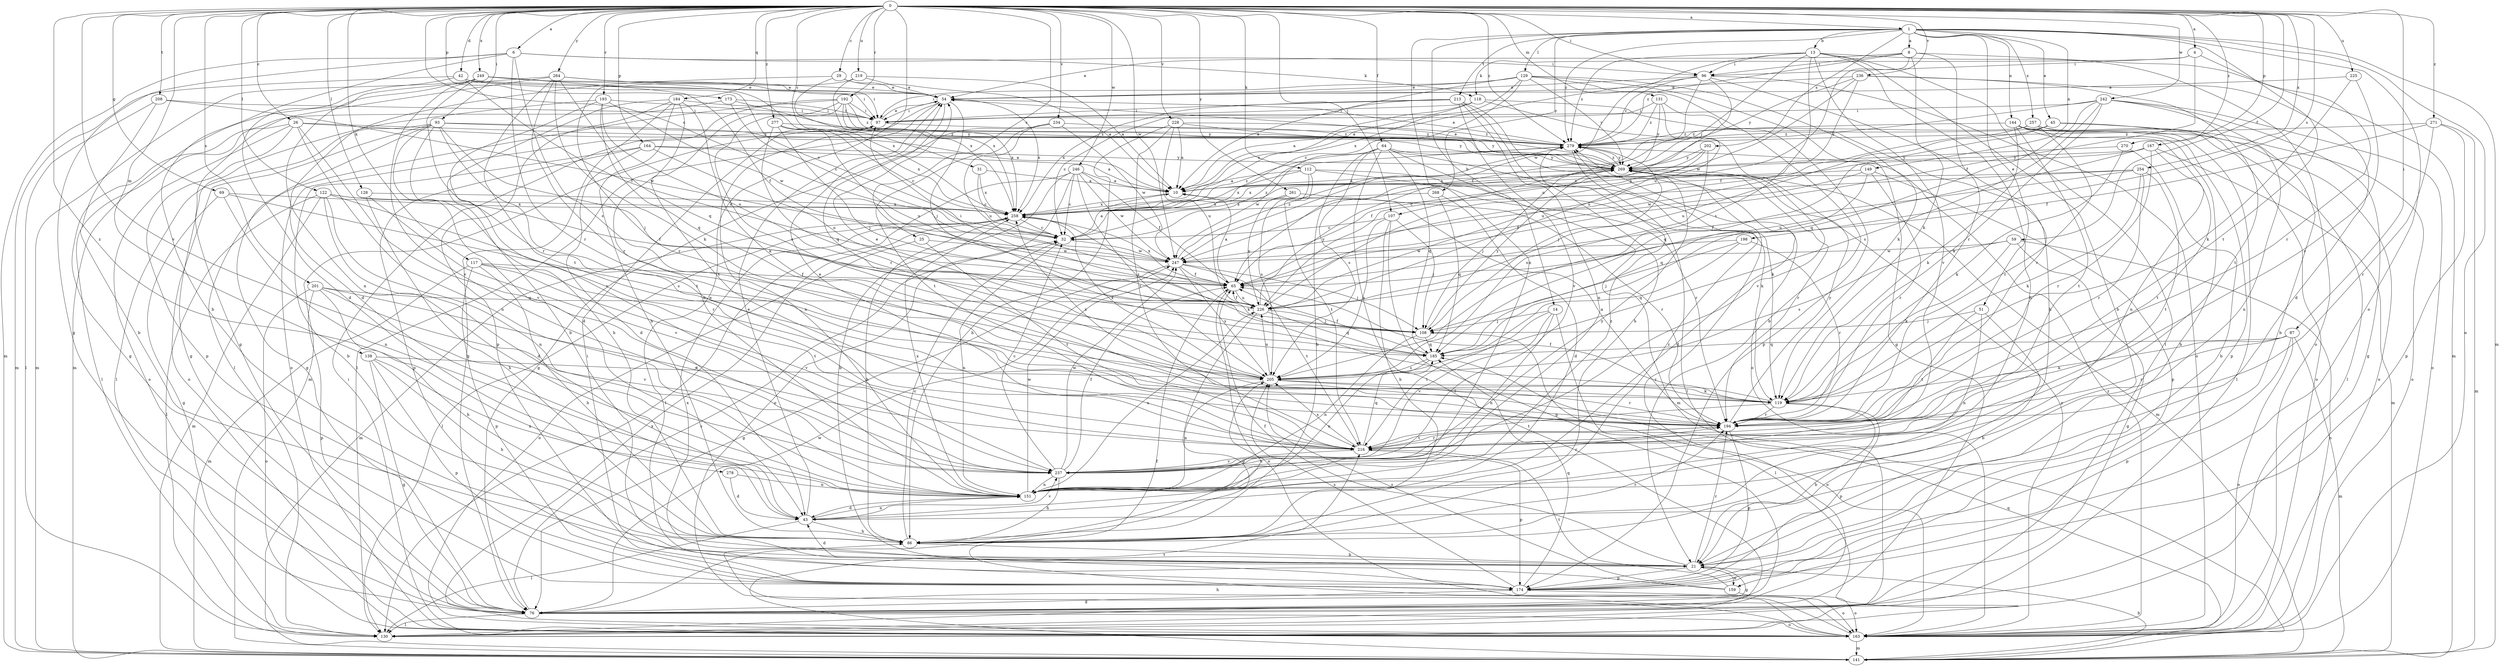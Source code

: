 strict digraph  {
0;
1;
4;
6;
8;
10;
13;
14;
21;
25;
26;
29;
31;
32;
42;
43;
45;
51;
54;
59;
64;
65;
69;
76;
86;
87;
93;
96;
97;
107;
108;
112;
117;
118;
119;
122;
128;
129;
130;
131;
138;
141;
144;
149;
151;
159;
163;
164;
167;
173;
174;
184;
185;
192;
193;
194;
198;
201;
202;
205;
208;
213;
216;
219;
225;
226;
228;
234;
236;
237;
242;
246;
247;
249;
254;
257;
258;
261;
264;
268;
269;
270;
271;
277;
278;
279;
0 -> 1  [label=a];
0 -> 4  [label=a];
0 -> 6  [label=a];
0 -> 25  [label=c];
0 -> 26  [label=c];
0 -> 29  [label=c];
0 -> 31  [label=c];
0 -> 32  [label=c];
0 -> 42  [label=d];
0 -> 59  [label=f];
0 -> 64  [label=f];
0 -> 69  [label=g];
0 -> 87  [label=i];
0 -> 93  [label=i];
0 -> 96  [label=i];
0 -> 107  [label=j];
0 -> 112  [label=k];
0 -> 117  [label=k];
0 -> 122  [label=l];
0 -> 128  [label=l];
0 -> 131  [label=m];
0 -> 138  [label=m];
0 -> 164  [label=p];
0 -> 167  [label=p];
0 -> 173  [label=p];
0 -> 174  [label=p];
0 -> 184  [label=q];
0 -> 192  [label=r];
0 -> 193  [label=r];
0 -> 198  [label=s];
0 -> 201  [label=s];
0 -> 208  [label=t];
0 -> 219  [label=u];
0 -> 225  [label=u];
0 -> 228  [label=v];
0 -> 234  [label=v];
0 -> 236  [label=v];
0 -> 237  [label=v];
0 -> 242  [label=w];
0 -> 246  [label=w];
0 -> 247  [label=w];
0 -> 249  [label=x];
0 -> 254  [label=x];
0 -> 261  [label=y];
0 -> 264  [label=y];
0 -> 270  [label=z];
0 -> 271  [label=z];
0 -> 277  [label=z];
0 -> 278  [label=z];
0 -> 279  [label=z];
1 -> 8  [label=a];
1 -> 13  [label=b];
1 -> 14  [label=b];
1 -> 45  [label=e];
1 -> 51  [label=e];
1 -> 129  [label=l];
1 -> 141  [label=m];
1 -> 144  [label=n];
1 -> 149  [label=n];
1 -> 151  [label=n];
1 -> 159  [label=o];
1 -> 163  [label=o];
1 -> 202  [label=s];
1 -> 213  [label=t];
1 -> 216  [label=t];
1 -> 257  [label=x];
1 -> 268  [label=y];
1 -> 279  [label=z];
4 -> 65  [label=f];
4 -> 96  [label=i];
4 -> 118  [label=k];
4 -> 194  [label=r];
6 -> 21  [label=b];
6 -> 76  [label=g];
6 -> 96  [label=i];
6 -> 118  [label=k];
6 -> 141  [label=m];
6 -> 194  [label=r];
6 -> 205  [label=s];
8 -> 54  [label=e];
8 -> 96  [label=i];
8 -> 119  [label=k];
8 -> 141  [label=m];
8 -> 194  [label=r];
8 -> 226  [label=u];
8 -> 279  [label=z];
10 -> 258  [label=x];
13 -> 21  [label=b];
13 -> 86  [label=h];
13 -> 96  [label=i];
13 -> 107  [label=j];
13 -> 130  [label=l];
13 -> 163  [label=o];
13 -> 205  [label=s];
13 -> 237  [label=v];
13 -> 247  [label=w];
13 -> 279  [label=z];
14 -> 108  [label=j];
14 -> 130  [label=l];
14 -> 151  [label=n];
14 -> 216  [label=t];
14 -> 237  [label=v];
21 -> 43  [label=d];
21 -> 65  [label=f];
21 -> 76  [label=g];
21 -> 174  [label=p];
21 -> 194  [label=r];
21 -> 159  [label=w];
25 -> 163  [label=o];
25 -> 216  [label=t];
25 -> 247  [label=w];
26 -> 130  [label=l];
26 -> 151  [label=n];
26 -> 163  [label=o];
26 -> 174  [label=p];
26 -> 237  [label=v];
26 -> 269  [label=y];
26 -> 279  [label=z];
29 -> 10  [label=a];
29 -> 43  [label=d];
29 -> 54  [label=e];
29 -> 258  [label=x];
31 -> 10  [label=a];
31 -> 32  [label=c];
31 -> 258  [label=x];
32 -> 10  [label=a];
32 -> 151  [label=n];
32 -> 247  [label=w];
32 -> 279  [label=z];
42 -> 32  [label=c];
42 -> 43  [label=d];
42 -> 54  [label=e];
42 -> 65  [label=f];
42 -> 97  [label=i];
42 -> 141  [label=m];
43 -> 54  [label=e];
43 -> 86  [label=h];
43 -> 130  [label=l];
43 -> 151  [label=n];
43 -> 237  [label=v];
45 -> 151  [label=n];
45 -> 163  [label=o];
45 -> 185  [label=q];
45 -> 226  [label=u];
45 -> 279  [label=z];
51 -> 21  [label=b];
51 -> 108  [label=j];
51 -> 151  [label=n];
51 -> 216  [label=t];
54 -> 97  [label=i];
54 -> 108  [label=j];
54 -> 130  [label=l];
54 -> 141  [label=m];
54 -> 194  [label=r];
54 -> 258  [label=x];
59 -> 76  [label=g];
59 -> 119  [label=k];
59 -> 163  [label=o];
59 -> 205  [label=s];
59 -> 247  [label=w];
64 -> 86  [label=h];
64 -> 119  [label=k];
64 -> 130  [label=l];
64 -> 141  [label=m];
64 -> 185  [label=q];
64 -> 205  [label=s];
64 -> 247  [label=w];
64 -> 269  [label=y];
65 -> 10  [label=a];
65 -> 163  [label=o];
65 -> 226  [label=u];
65 -> 258  [label=x];
69 -> 76  [label=g];
69 -> 151  [label=n];
69 -> 205  [label=s];
69 -> 258  [label=x];
76 -> 32  [label=c];
76 -> 130  [label=l];
76 -> 163  [label=o];
76 -> 247  [label=w];
76 -> 279  [label=z];
86 -> 21  [label=b];
86 -> 32  [label=c];
86 -> 194  [label=r];
86 -> 205  [label=s];
86 -> 279  [label=z];
87 -> 119  [label=k];
87 -> 141  [label=m];
87 -> 163  [label=o];
87 -> 174  [label=p];
87 -> 185  [label=q];
87 -> 194  [label=r];
93 -> 10  [label=a];
93 -> 43  [label=d];
93 -> 76  [label=g];
93 -> 86  [label=h];
93 -> 108  [label=j];
93 -> 130  [label=l];
93 -> 163  [label=o];
93 -> 216  [label=t];
93 -> 279  [label=z];
96 -> 10  [label=a];
96 -> 54  [label=e];
96 -> 65  [label=f];
96 -> 86  [label=h];
96 -> 163  [label=o];
96 -> 226  [label=u];
96 -> 279  [label=z];
97 -> 54  [label=e];
97 -> 151  [label=n];
97 -> 279  [label=z];
107 -> 32  [label=c];
107 -> 76  [label=g];
107 -> 86  [label=h];
107 -> 108  [label=j];
107 -> 205  [label=s];
108 -> 151  [label=n];
108 -> 163  [label=o];
108 -> 185  [label=q];
108 -> 269  [label=y];
112 -> 10  [label=a];
112 -> 119  [label=k];
112 -> 194  [label=r];
112 -> 205  [label=s];
112 -> 216  [label=t];
112 -> 258  [label=x];
117 -> 65  [label=f];
117 -> 86  [label=h];
117 -> 141  [label=m];
117 -> 174  [label=p];
117 -> 216  [label=t];
117 -> 237  [label=v];
118 -> 10  [label=a];
118 -> 97  [label=i];
118 -> 174  [label=p];
118 -> 237  [label=v];
118 -> 258  [label=x];
119 -> 21  [label=b];
119 -> 65  [label=f];
119 -> 174  [label=p];
119 -> 194  [label=r];
119 -> 216  [label=t];
119 -> 258  [label=x];
122 -> 43  [label=d];
122 -> 65  [label=f];
122 -> 130  [label=l];
122 -> 141  [label=m];
122 -> 151  [label=n];
122 -> 194  [label=r];
122 -> 258  [label=x];
128 -> 86  [label=h];
128 -> 237  [label=v];
128 -> 258  [label=x];
129 -> 10  [label=a];
129 -> 21  [label=b];
129 -> 32  [label=c];
129 -> 54  [label=e];
129 -> 76  [label=g];
129 -> 97  [label=i];
129 -> 119  [label=k];
129 -> 258  [label=x];
129 -> 269  [label=y];
131 -> 97  [label=i];
131 -> 194  [label=r];
131 -> 226  [label=u];
131 -> 269  [label=y];
131 -> 279  [label=z];
138 -> 76  [label=g];
138 -> 86  [label=h];
138 -> 151  [label=n];
138 -> 174  [label=p];
138 -> 205  [label=s];
141 -> 21  [label=b];
141 -> 185  [label=q];
141 -> 216  [label=t];
144 -> 21  [label=b];
144 -> 119  [label=k];
144 -> 130  [label=l];
144 -> 151  [label=n];
144 -> 163  [label=o];
144 -> 174  [label=p];
144 -> 216  [label=t];
144 -> 279  [label=z];
149 -> 10  [label=a];
149 -> 65  [label=f];
149 -> 174  [label=p];
149 -> 185  [label=q];
149 -> 194  [label=r];
151 -> 43  [label=d];
151 -> 226  [label=u];
151 -> 247  [label=w];
151 -> 258  [label=x];
151 -> 279  [label=z];
159 -> 97  [label=i];
159 -> 163  [label=o];
159 -> 205  [label=s];
159 -> 216  [label=t];
163 -> 65  [label=f];
163 -> 86  [label=h];
163 -> 97  [label=i];
163 -> 141  [label=m];
163 -> 258  [label=x];
163 -> 269  [label=y];
163 -> 279  [label=z];
164 -> 10  [label=a];
164 -> 21  [label=b];
164 -> 43  [label=d];
164 -> 174  [label=p];
164 -> 226  [label=u];
164 -> 269  [label=y];
167 -> 141  [label=m];
167 -> 194  [label=r];
167 -> 216  [label=t];
167 -> 226  [label=u];
167 -> 247  [label=w];
167 -> 269  [label=y];
173 -> 32  [label=c];
173 -> 76  [label=g];
173 -> 97  [label=i];
173 -> 269  [label=y];
174 -> 76  [label=g];
174 -> 163  [label=o];
174 -> 185  [label=q];
174 -> 205  [label=s];
174 -> 258  [label=x];
184 -> 21  [label=b];
184 -> 76  [label=g];
184 -> 86  [label=h];
184 -> 97  [label=i];
184 -> 119  [label=k];
184 -> 151  [label=n];
184 -> 174  [label=p];
185 -> 65  [label=f];
185 -> 151  [label=n];
185 -> 205  [label=s];
192 -> 97  [label=i];
192 -> 130  [label=l];
192 -> 163  [label=o];
192 -> 205  [label=s];
192 -> 216  [label=t];
192 -> 258  [label=x];
192 -> 269  [label=y];
192 -> 279  [label=z];
193 -> 76  [label=g];
193 -> 97  [label=i];
193 -> 185  [label=q];
193 -> 226  [label=u];
193 -> 237  [label=v];
193 -> 247  [label=w];
194 -> 10  [label=a];
194 -> 174  [label=p];
194 -> 216  [label=t];
194 -> 269  [label=y];
198 -> 108  [label=j];
198 -> 185  [label=q];
198 -> 194  [label=r];
198 -> 247  [label=w];
201 -> 86  [label=h];
201 -> 163  [label=o];
201 -> 174  [label=p];
201 -> 216  [label=t];
201 -> 226  [label=u];
201 -> 237  [label=v];
202 -> 65  [label=f];
202 -> 205  [label=s];
202 -> 258  [label=x];
202 -> 269  [label=y];
205 -> 54  [label=e];
205 -> 119  [label=k];
205 -> 151  [label=n];
205 -> 194  [label=r];
205 -> 226  [label=u];
205 -> 258  [label=x];
208 -> 21  [label=b];
208 -> 97  [label=i];
208 -> 130  [label=l];
208 -> 247  [label=w];
213 -> 32  [label=c];
213 -> 86  [label=h];
213 -> 97  [label=i];
213 -> 151  [label=n];
213 -> 163  [label=o];
213 -> 237  [label=v];
213 -> 258  [label=x];
216 -> 54  [label=e];
216 -> 174  [label=p];
216 -> 185  [label=q];
216 -> 194  [label=r];
216 -> 205  [label=s];
216 -> 237  [label=v];
219 -> 10  [label=a];
219 -> 54  [label=e];
219 -> 194  [label=r];
219 -> 258  [label=x];
225 -> 54  [label=e];
225 -> 119  [label=k];
225 -> 194  [label=r];
226 -> 65  [label=f];
226 -> 76  [label=g];
226 -> 97  [label=i];
226 -> 108  [label=j];
226 -> 185  [label=q];
226 -> 269  [label=y];
228 -> 10  [label=a];
228 -> 86  [label=h];
228 -> 216  [label=t];
228 -> 226  [label=u];
228 -> 269  [label=y];
228 -> 279  [label=z];
234 -> 76  [label=g];
234 -> 216  [label=t];
234 -> 226  [label=u];
234 -> 247  [label=w];
234 -> 279  [label=z];
236 -> 43  [label=d];
236 -> 54  [label=e];
236 -> 65  [label=f];
236 -> 216  [label=t];
236 -> 247  [label=w];
236 -> 269  [label=y];
237 -> 32  [label=c];
237 -> 65  [label=f];
237 -> 86  [label=h];
237 -> 151  [label=n];
237 -> 194  [label=r];
237 -> 247  [label=w];
237 -> 269  [label=y];
242 -> 21  [label=b];
242 -> 76  [label=g];
242 -> 97  [label=i];
242 -> 119  [label=k];
242 -> 163  [label=o];
242 -> 185  [label=q];
242 -> 205  [label=s];
242 -> 269  [label=y];
246 -> 10  [label=a];
246 -> 21  [label=b];
246 -> 32  [label=c];
246 -> 65  [label=f];
246 -> 130  [label=l];
246 -> 163  [label=o];
246 -> 205  [label=s];
246 -> 247  [label=w];
247 -> 65  [label=f];
247 -> 76  [label=g];
247 -> 108  [label=j];
247 -> 205  [label=s];
247 -> 216  [label=t];
247 -> 279  [label=z];
249 -> 54  [label=e];
249 -> 65  [label=f];
249 -> 141  [label=m];
249 -> 151  [label=n];
249 -> 194  [label=r];
249 -> 237  [label=v];
249 -> 258  [label=x];
254 -> 10  [label=a];
254 -> 32  [label=c];
254 -> 65  [label=f];
254 -> 119  [label=k];
254 -> 194  [label=r];
254 -> 216  [label=t];
257 -> 130  [label=l];
257 -> 163  [label=o];
257 -> 194  [label=r];
257 -> 226  [label=u];
257 -> 279  [label=z];
258 -> 32  [label=c];
258 -> 86  [label=h];
258 -> 119  [label=k];
258 -> 130  [label=l];
258 -> 141  [label=m];
258 -> 279  [label=z];
261 -> 194  [label=r];
261 -> 226  [label=u];
261 -> 258  [label=x];
264 -> 54  [label=e];
264 -> 76  [label=g];
264 -> 97  [label=i];
264 -> 119  [label=k];
264 -> 141  [label=m];
264 -> 185  [label=q];
264 -> 194  [label=r];
264 -> 216  [label=t];
268 -> 43  [label=d];
268 -> 185  [label=q];
268 -> 258  [label=x];
269 -> 10  [label=a];
269 -> 43  [label=d];
269 -> 54  [label=e];
269 -> 108  [label=j];
269 -> 141  [label=m];
269 -> 194  [label=r];
269 -> 258  [label=x];
269 -> 279  [label=z];
270 -> 21  [label=b];
270 -> 119  [label=k];
270 -> 269  [label=y];
271 -> 65  [label=f];
271 -> 141  [label=m];
271 -> 174  [label=p];
271 -> 194  [label=r];
271 -> 279  [label=z];
277 -> 32  [label=c];
277 -> 108  [label=j];
277 -> 185  [label=q];
277 -> 226  [label=u];
277 -> 258  [label=x];
277 -> 279  [label=z];
278 -> 43  [label=d];
278 -> 151  [label=n];
279 -> 54  [label=e];
279 -> 108  [label=j];
279 -> 130  [label=l];
279 -> 269  [label=y];
}

